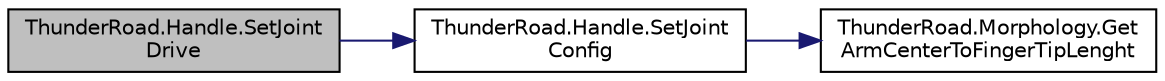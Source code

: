 digraph "ThunderRoad.Handle.SetJointDrive"
{
 // LATEX_PDF_SIZE
  edge [fontname="Helvetica",fontsize="10",labelfontname="Helvetica",labelfontsize="10"];
  node [fontname="Helvetica",fontsize="10",shape=record];
  rankdir="LR";
  Node1 [label="ThunderRoad.Handle.SetJoint\lDrive",height=0.2,width=0.4,color="black", fillcolor="grey75", style="filled", fontcolor="black",tooltip="Sets the joint drive."];
  Node1 -> Node2 [color="midnightblue",fontsize="10",style="solid",fontname="Helvetica"];
  Node2 [label="ThunderRoad.Handle.SetJoint\lConfig",height=0.2,width=0.4,color="black", fillcolor="white", style="filled",URL="$class_thunder_road_1_1_handle.html#af877a8b9023994e0b6f3b42365749685",tooltip="Sets the joint configuration."];
  Node2 -> Node3 [color="midnightblue",fontsize="10",style="solid",fontname="Helvetica"];
  Node3 [label="ThunderRoad.Morphology.Get\lArmCenterToFingerTipLenght",height=0.2,width=0.4,color="black", fillcolor="white", style="filled",URL="$class_thunder_road_1_1_morphology.html#a4dc479d6cf56495d577fc193e2c99cae",tooltip="Gets the arm center to finger tip lenght."];
}
